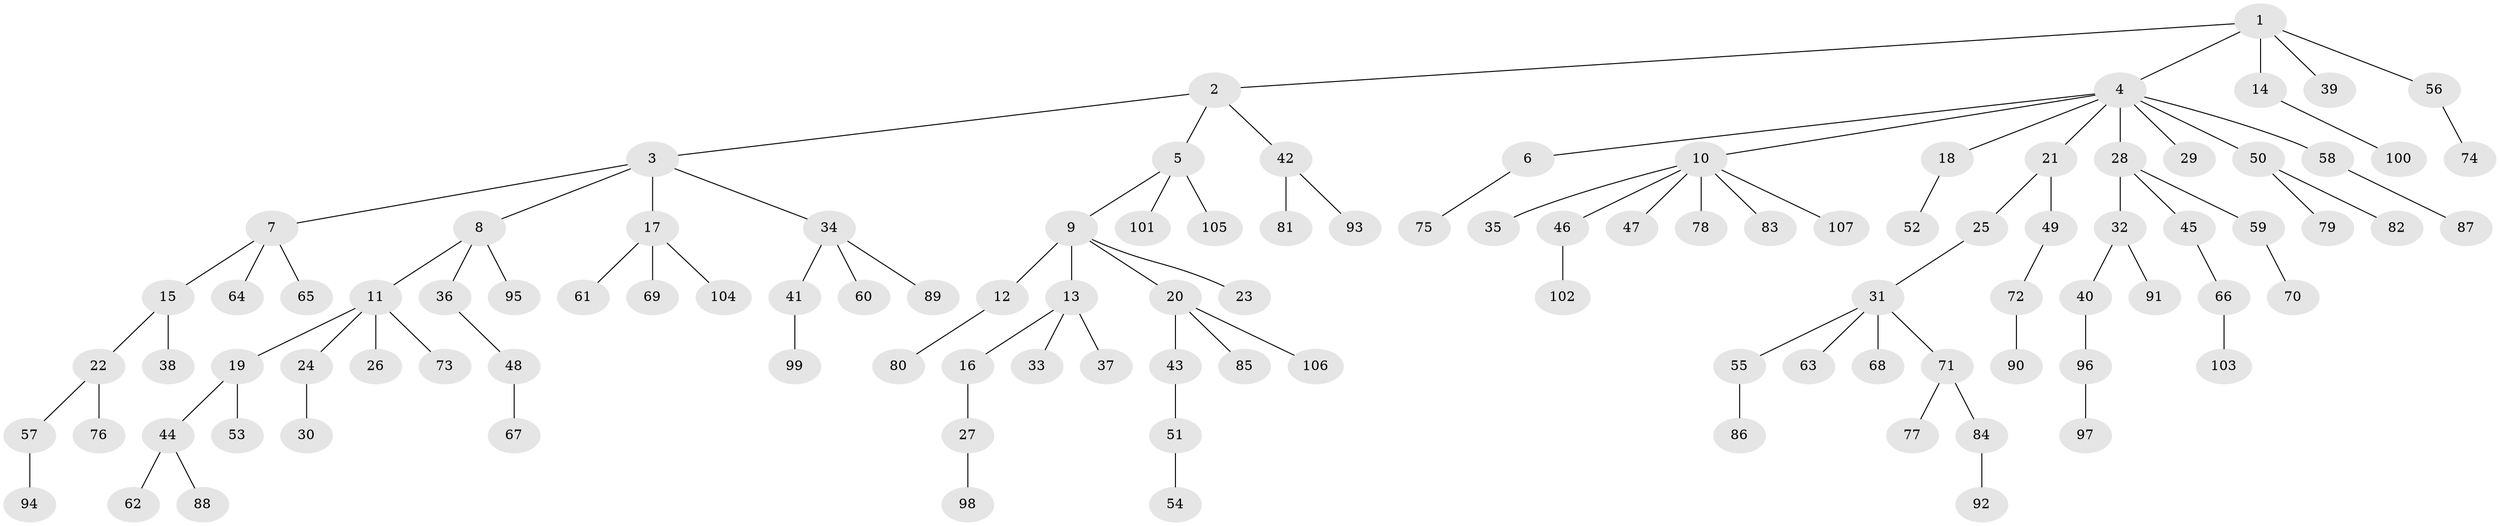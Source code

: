 // Generated by graph-tools (version 1.1) at 2025/11/02/27/25 16:11:24]
// undirected, 107 vertices, 106 edges
graph export_dot {
graph [start="1"]
  node [color=gray90,style=filled];
  1;
  2;
  3;
  4;
  5;
  6;
  7;
  8;
  9;
  10;
  11;
  12;
  13;
  14;
  15;
  16;
  17;
  18;
  19;
  20;
  21;
  22;
  23;
  24;
  25;
  26;
  27;
  28;
  29;
  30;
  31;
  32;
  33;
  34;
  35;
  36;
  37;
  38;
  39;
  40;
  41;
  42;
  43;
  44;
  45;
  46;
  47;
  48;
  49;
  50;
  51;
  52;
  53;
  54;
  55;
  56;
  57;
  58;
  59;
  60;
  61;
  62;
  63;
  64;
  65;
  66;
  67;
  68;
  69;
  70;
  71;
  72;
  73;
  74;
  75;
  76;
  77;
  78;
  79;
  80;
  81;
  82;
  83;
  84;
  85;
  86;
  87;
  88;
  89;
  90;
  91;
  92;
  93;
  94;
  95;
  96;
  97;
  98;
  99;
  100;
  101;
  102;
  103;
  104;
  105;
  106;
  107;
  1 -- 2;
  1 -- 4;
  1 -- 14;
  1 -- 39;
  1 -- 56;
  2 -- 3;
  2 -- 5;
  2 -- 42;
  3 -- 7;
  3 -- 8;
  3 -- 17;
  3 -- 34;
  4 -- 6;
  4 -- 10;
  4 -- 18;
  4 -- 21;
  4 -- 28;
  4 -- 29;
  4 -- 50;
  4 -- 58;
  5 -- 9;
  5 -- 101;
  5 -- 105;
  6 -- 75;
  7 -- 15;
  7 -- 64;
  7 -- 65;
  8 -- 11;
  8 -- 36;
  8 -- 95;
  9 -- 12;
  9 -- 13;
  9 -- 20;
  9 -- 23;
  10 -- 35;
  10 -- 46;
  10 -- 47;
  10 -- 78;
  10 -- 83;
  10 -- 107;
  11 -- 19;
  11 -- 24;
  11 -- 26;
  11 -- 73;
  12 -- 80;
  13 -- 16;
  13 -- 33;
  13 -- 37;
  14 -- 100;
  15 -- 22;
  15 -- 38;
  16 -- 27;
  17 -- 61;
  17 -- 69;
  17 -- 104;
  18 -- 52;
  19 -- 44;
  19 -- 53;
  20 -- 43;
  20 -- 85;
  20 -- 106;
  21 -- 25;
  21 -- 49;
  22 -- 57;
  22 -- 76;
  24 -- 30;
  25 -- 31;
  27 -- 98;
  28 -- 32;
  28 -- 45;
  28 -- 59;
  31 -- 55;
  31 -- 63;
  31 -- 68;
  31 -- 71;
  32 -- 40;
  32 -- 91;
  34 -- 41;
  34 -- 60;
  34 -- 89;
  36 -- 48;
  40 -- 96;
  41 -- 99;
  42 -- 81;
  42 -- 93;
  43 -- 51;
  44 -- 62;
  44 -- 88;
  45 -- 66;
  46 -- 102;
  48 -- 67;
  49 -- 72;
  50 -- 79;
  50 -- 82;
  51 -- 54;
  55 -- 86;
  56 -- 74;
  57 -- 94;
  58 -- 87;
  59 -- 70;
  66 -- 103;
  71 -- 77;
  71 -- 84;
  72 -- 90;
  84 -- 92;
  96 -- 97;
}
